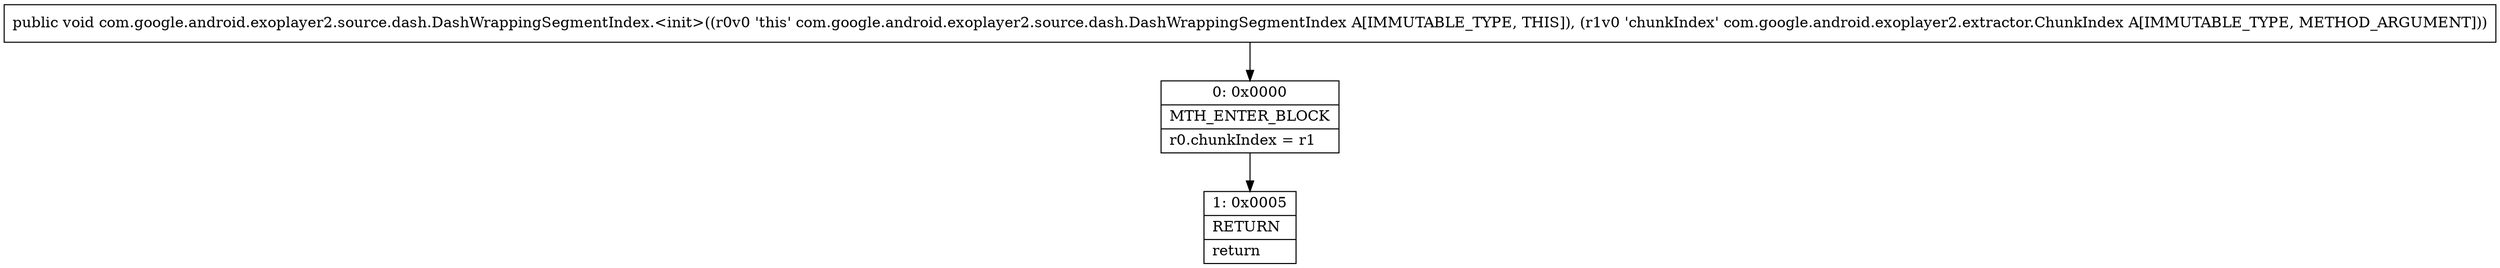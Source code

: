 digraph "CFG forcom.google.android.exoplayer2.source.dash.DashWrappingSegmentIndex.\<init\>(Lcom\/google\/android\/exoplayer2\/extractor\/ChunkIndex;)V" {
Node_0 [shape=record,label="{0\:\ 0x0000|MTH_ENTER_BLOCK\l|r0.chunkIndex = r1\l}"];
Node_1 [shape=record,label="{1\:\ 0x0005|RETURN\l|return\l}"];
MethodNode[shape=record,label="{public void com.google.android.exoplayer2.source.dash.DashWrappingSegmentIndex.\<init\>((r0v0 'this' com.google.android.exoplayer2.source.dash.DashWrappingSegmentIndex A[IMMUTABLE_TYPE, THIS]), (r1v0 'chunkIndex' com.google.android.exoplayer2.extractor.ChunkIndex A[IMMUTABLE_TYPE, METHOD_ARGUMENT])) }"];
MethodNode -> Node_0;
Node_0 -> Node_1;
}

